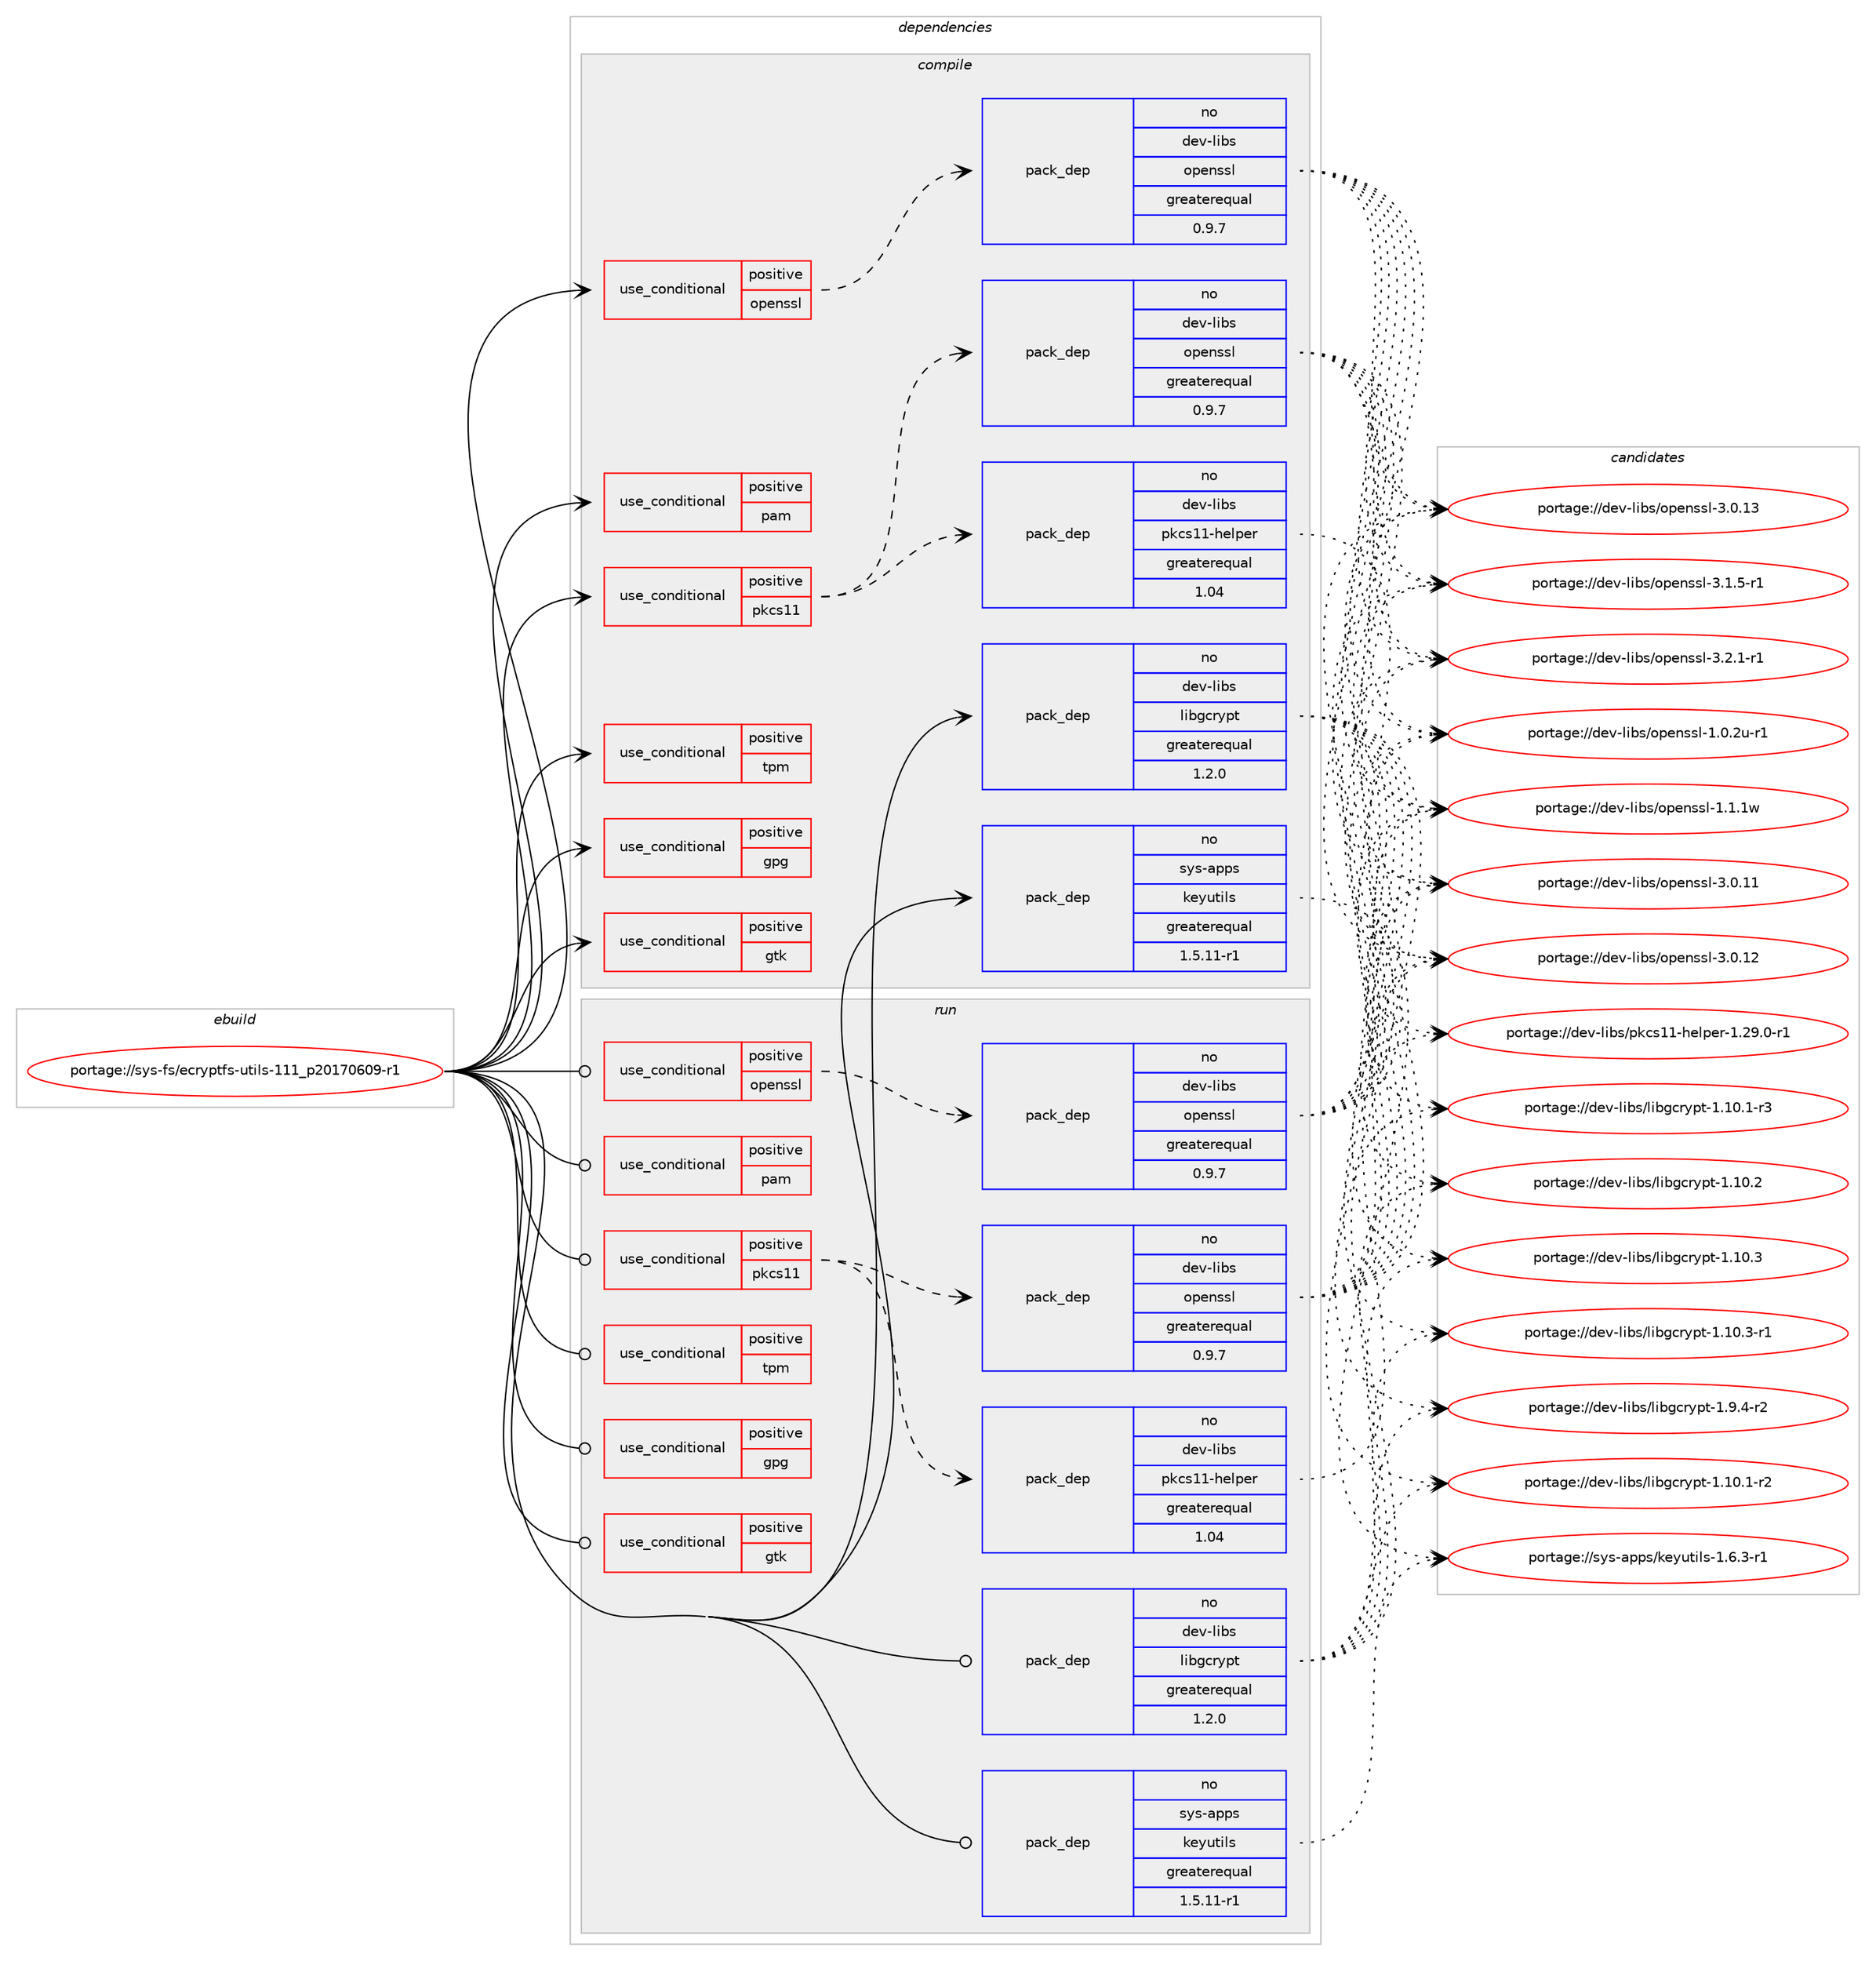 digraph prolog {

# *************
# Graph options
# *************

newrank=true;
concentrate=true;
compound=true;
graph [rankdir=LR,fontname=Helvetica,fontsize=10,ranksep=1.5];#, ranksep=2.5, nodesep=0.2];
edge  [arrowhead=vee];
node  [fontname=Helvetica,fontsize=10];

# **********
# The ebuild
# **********

subgraph cluster_leftcol {
color=gray;
rank=same;
label=<<i>ebuild</i>>;
id [label="portage://sys-fs/ecryptfs-utils-111_p20170609-r1", color=red, width=4, href="../sys-fs/ecryptfs-utils-111_p20170609-r1.svg"];
}

# ****************
# The dependencies
# ****************

subgraph cluster_midcol {
color=gray;
label=<<i>dependencies</i>>;
subgraph cluster_compile {
fillcolor="#eeeeee";
style=filled;
label=<<i>compile</i>>;
subgraph cond11174 {
dependency15770 [label=<<TABLE BORDER="0" CELLBORDER="1" CELLSPACING="0" CELLPADDING="4"><TR><TD ROWSPAN="3" CELLPADDING="10">use_conditional</TD></TR><TR><TD>positive</TD></TR><TR><TD>gpg</TD></TR></TABLE>>, shape=none, color=red];
# *** BEGIN UNKNOWN DEPENDENCY TYPE (TODO) ***
# dependency15770 -> package_dependency(portage://sys-fs/ecryptfs-utils-111_p20170609-r1,install,no,app-crypt,gpgme,none,[,,],any_same_slot,[])
# *** END UNKNOWN DEPENDENCY TYPE (TODO) ***

}
id:e -> dependency15770:w [weight=20,style="solid",arrowhead="vee"];
subgraph cond11175 {
dependency15771 [label=<<TABLE BORDER="0" CELLBORDER="1" CELLSPACING="0" CELLPADDING="4"><TR><TD ROWSPAN="3" CELLPADDING="10">use_conditional</TD></TR><TR><TD>positive</TD></TR><TR><TD>gtk</TD></TR></TABLE>>, shape=none, color=red];
# *** BEGIN UNKNOWN DEPENDENCY TYPE (TODO) ***
# dependency15771 -> package_dependency(portage://sys-fs/ecryptfs-utils-111_p20170609-r1,install,no,x11-libs,gtk+,none,[,,],[slot(2)],[])
# *** END UNKNOWN DEPENDENCY TYPE (TODO) ***

}
id:e -> dependency15771:w [weight=20,style="solid",arrowhead="vee"];
subgraph cond11176 {
dependency15772 [label=<<TABLE BORDER="0" CELLBORDER="1" CELLSPACING="0" CELLPADDING="4"><TR><TD ROWSPAN="3" CELLPADDING="10">use_conditional</TD></TR><TR><TD>positive</TD></TR><TR><TD>openssl</TD></TR></TABLE>>, shape=none, color=red];
subgraph pack4446 {
dependency15773 [label=<<TABLE BORDER="0" CELLBORDER="1" CELLSPACING="0" CELLPADDING="4" WIDTH="220"><TR><TD ROWSPAN="6" CELLPADDING="30">pack_dep</TD></TR><TR><TD WIDTH="110">no</TD></TR><TR><TD>dev-libs</TD></TR><TR><TD>openssl</TD></TR><TR><TD>greaterequal</TD></TR><TR><TD>0.9.7</TD></TR></TABLE>>, shape=none, color=blue];
}
dependency15772:e -> dependency15773:w [weight=20,style="dashed",arrowhead="vee"];
}
id:e -> dependency15772:w [weight=20,style="solid",arrowhead="vee"];
subgraph cond11177 {
dependency15774 [label=<<TABLE BORDER="0" CELLBORDER="1" CELLSPACING="0" CELLPADDING="4"><TR><TD ROWSPAN="3" CELLPADDING="10">use_conditional</TD></TR><TR><TD>positive</TD></TR><TR><TD>pam</TD></TR></TABLE>>, shape=none, color=red];
# *** BEGIN UNKNOWN DEPENDENCY TYPE (TODO) ***
# dependency15774 -> package_dependency(portage://sys-fs/ecryptfs-utils-111_p20170609-r1,install,no,sys-libs,pam,none,[,,],[],[])
# *** END UNKNOWN DEPENDENCY TYPE (TODO) ***

}
id:e -> dependency15774:w [weight=20,style="solid",arrowhead="vee"];
subgraph cond11178 {
dependency15775 [label=<<TABLE BORDER="0" CELLBORDER="1" CELLSPACING="0" CELLPADDING="4"><TR><TD ROWSPAN="3" CELLPADDING="10">use_conditional</TD></TR><TR><TD>positive</TD></TR><TR><TD>pkcs11</TD></TR></TABLE>>, shape=none, color=red];
subgraph pack4447 {
dependency15776 [label=<<TABLE BORDER="0" CELLBORDER="1" CELLSPACING="0" CELLPADDING="4" WIDTH="220"><TR><TD ROWSPAN="6" CELLPADDING="30">pack_dep</TD></TR><TR><TD WIDTH="110">no</TD></TR><TR><TD>dev-libs</TD></TR><TR><TD>openssl</TD></TR><TR><TD>greaterequal</TD></TR><TR><TD>0.9.7</TD></TR></TABLE>>, shape=none, color=blue];
}
dependency15775:e -> dependency15776:w [weight=20,style="dashed",arrowhead="vee"];
subgraph pack4448 {
dependency15777 [label=<<TABLE BORDER="0" CELLBORDER="1" CELLSPACING="0" CELLPADDING="4" WIDTH="220"><TR><TD ROWSPAN="6" CELLPADDING="30">pack_dep</TD></TR><TR><TD WIDTH="110">no</TD></TR><TR><TD>dev-libs</TD></TR><TR><TD>pkcs11-helper</TD></TR><TR><TD>greaterequal</TD></TR><TR><TD>1.04</TD></TR></TABLE>>, shape=none, color=blue];
}
dependency15775:e -> dependency15777:w [weight=20,style="dashed",arrowhead="vee"];
}
id:e -> dependency15775:w [weight=20,style="solid",arrowhead="vee"];
subgraph cond11179 {
dependency15778 [label=<<TABLE BORDER="0" CELLBORDER="1" CELLSPACING="0" CELLPADDING="4"><TR><TD ROWSPAN="3" CELLPADDING="10">use_conditional</TD></TR><TR><TD>positive</TD></TR><TR><TD>tpm</TD></TR></TABLE>>, shape=none, color=red];
# *** BEGIN UNKNOWN DEPENDENCY TYPE (TODO) ***
# dependency15778 -> package_dependency(portage://sys-fs/ecryptfs-utils-111_p20170609-r1,install,no,app-crypt,trousers,none,[,,],[],[])
# *** END UNKNOWN DEPENDENCY TYPE (TODO) ***

}
id:e -> dependency15778:w [weight=20,style="solid",arrowhead="vee"];
# *** BEGIN UNKNOWN DEPENDENCY TYPE (TODO) ***
# id -> package_dependency(portage://sys-fs/ecryptfs-utils-111_p20170609-r1,install,no,dev-libs,glib,none,[,,],[slot(2)],[])
# *** END UNKNOWN DEPENDENCY TYPE (TODO) ***

subgraph pack4449 {
dependency15779 [label=<<TABLE BORDER="0" CELLBORDER="1" CELLSPACING="0" CELLPADDING="4" WIDTH="220"><TR><TD ROWSPAN="6" CELLPADDING="30">pack_dep</TD></TR><TR><TD WIDTH="110">no</TD></TR><TR><TD>dev-libs</TD></TR><TR><TD>libgcrypt</TD></TR><TR><TD>greaterequal</TD></TR><TR><TD>1.2.0</TD></TR></TABLE>>, shape=none, color=blue];
}
id:e -> dependency15779:w [weight=20,style="solid",arrowhead="vee"];
# *** BEGIN UNKNOWN DEPENDENCY TYPE (TODO) ***
# id -> package_dependency(portage://sys-fs/ecryptfs-utils-111_p20170609-r1,install,no,dev-libs,nss,none,[,,],[],[])
# *** END UNKNOWN DEPENDENCY TYPE (TODO) ***

subgraph pack4450 {
dependency15780 [label=<<TABLE BORDER="0" CELLBORDER="1" CELLSPACING="0" CELLPADDING="4" WIDTH="220"><TR><TD ROWSPAN="6" CELLPADDING="30">pack_dep</TD></TR><TR><TD WIDTH="110">no</TD></TR><TR><TD>sys-apps</TD></TR><TR><TD>keyutils</TD></TR><TR><TD>greaterequal</TD></TR><TR><TD>1.5.11-r1</TD></TR></TABLE>>, shape=none, color=blue];
}
id:e -> dependency15780:w [weight=20,style="solid",arrowhead="vee"];
# *** BEGIN UNKNOWN DEPENDENCY TYPE (TODO) ***
# id -> package_dependency(portage://sys-fs/ecryptfs-utils-111_p20170609-r1,install,no,sys-process,lsof,none,[,,],[],[])
# *** END UNKNOWN DEPENDENCY TYPE (TODO) ***

}
subgraph cluster_compileandrun {
fillcolor="#eeeeee";
style=filled;
label=<<i>compile and run</i>>;
}
subgraph cluster_run {
fillcolor="#eeeeee";
style=filled;
label=<<i>run</i>>;
subgraph cond11180 {
dependency15781 [label=<<TABLE BORDER="0" CELLBORDER="1" CELLSPACING="0" CELLPADDING="4"><TR><TD ROWSPAN="3" CELLPADDING="10">use_conditional</TD></TR><TR><TD>positive</TD></TR><TR><TD>gpg</TD></TR></TABLE>>, shape=none, color=red];
# *** BEGIN UNKNOWN DEPENDENCY TYPE (TODO) ***
# dependency15781 -> package_dependency(portage://sys-fs/ecryptfs-utils-111_p20170609-r1,run,no,app-crypt,gpgme,none,[,,],any_same_slot,[])
# *** END UNKNOWN DEPENDENCY TYPE (TODO) ***

}
id:e -> dependency15781:w [weight=20,style="solid",arrowhead="odot"];
subgraph cond11181 {
dependency15782 [label=<<TABLE BORDER="0" CELLBORDER="1" CELLSPACING="0" CELLPADDING="4"><TR><TD ROWSPAN="3" CELLPADDING="10">use_conditional</TD></TR><TR><TD>positive</TD></TR><TR><TD>gtk</TD></TR></TABLE>>, shape=none, color=red];
# *** BEGIN UNKNOWN DEPENDENCY TYPE (TODO) ***
# dependency15782 -> package_dependency(portage://sys-fs/ecryptfs-utils-111_p20170609-r1,run,no,x11-libs,gtk+,none,[,,],[slot(2)],[])
# *** END UNKNOWN DEPENDENCY TYPE (TODO) ***

}
id:e -> dependency15782:w [weight=20,style="solid",arrowhead="odot"];
subgraph cond11182 {
dependency15783 [label=<<TABLE BORDER="0" CELLBORDER="1" CELLSPACING="0" CELLPADDING="4"><TR><TD ROWSPAN="3" CELLPADDING="10">use_conditional</TD></TR><TR><TD>positive</TD></TR><TR><TD>openssl</TD></TR></TABLE>>, shape=none, color=red];
subgraph pack4451 {
dependency15784 [label=<<TABLE BORDER="0" CELLBORDER="1" CELLSPACING="0" CELLPADDING="4" WIDTH="220"><TR><TD ROWSPAN="6" CELLPADDING="30">pack_dep</TD></TR><TR><TD WIDTH="110">no</TD></TR><TR><TD>dev-libs</TD></TR><TR><TD>openssl</TD></TR><TR><TD>greaterequal</TD></TR><TR><TD>0.9.7</TD></TR></TABLE>>, shape=none, color=blue];
}
dependency15783:e -> dependency15784:w [weight=20,style="dashed",arrowhead="vee"];
}
id:e -> dependency15783:w [weight=20,style="solid",arrowhead="odot"];
subgraph cond11183 {
dependency15785 [label=<<TABLE BORDER="0" CELLBORDER="1" CELLSPACING="0" CELLPADDING="4"><TR><TD ROWSPAN="3" CELLPADDING="10">use_conditional</TD></TR><TR><TD>positive</TD></TR><TR><TD>pam</TD></TR></TABLE>>, shape=none, color=red];
# *** BEGIN UNKNOWN DEPENDENCY TYPE (TODO) ***
# dependency15785 -> package_dependency(portage://sys-fs/ecryptfs-utils-111_p20170609-r1,run,no,sys-libs,pam,none,[,,],[],[])
# *** END UNKNOWN DEPENDENCY TYPE (TODO) ***

}
id:e -> dependency15785:w [weight=20,style="solid",arrowhead="odot"];
subgraph cond11184 {
dependency15786 [label=<<TABLE BORDER="0" CELLBORDER="1" CELLSPACING="0" CELLPADDING="4"><TR><TD ROWSPAN="3" CELLPADDING="10">use_conditional</TD></TR><TR><TD>positive</TD></TR><TR><TD>pkcs11</TD></TR></TABLE>>, shape=none, color=red];
subgraph pack4452 {
dependency15787 [label=<<TABLE BORDER="0" CELLBORDER="1" CELLSPACING="0" CELLPADDING="4" WIDTH="220"><TR><TD ROWSPAN="6" CELLPADDING="30">pack_dep</TD></TR><TR><TD WIDTH="110">no</TD></TR><TR><TD>dev-libs</TD></TR><TR><TD>openssl</TD></TR><TR><TD>greaterequal</TD></TR><TR><TD>0.9.7</TD></TR></TABLE>>, shape=none, color=blue];
}
dependency15786:e -> dependency15787:w [weight=20,style="dashed",arrowhead="vee"];
subgraph pack4453 {
dependency15788 [label=<<TABLE BORDER="0" CELLBORDER="1" CELLSPACING="0" CELLPADDING="4" WIDTH="220"><TR><TD ROWSPAN="6" CELLPADDING="30">pack_dep</TD></TR><TR><TD WIDTH="110">no</TD></TR><TR><TD>dev-libs</TD></TR><TR><TD>pkcs11-helper</TD></TR><TR><TD>greaterequal</TD></TR><TR><TD>1.04</TD></TR></TABLE>>, shape=none, color=blue];
}
dependency15786:e -> dependency15788:w [weight=20,style="dashed",arrowhead="vee"];
}
id:e -> dependency15786:w [weight=20,style="solid",arrowhead="odot"];
subgraph cond11185 {
dependency15789 [label=<<TABLE BORDER="0" CELLBORDER="1" CELLSPACING="0" CELLPADDING="4"><TR><TD ROWSPAN="3" CELLPADDING="10">use_conditional</TD></TR><TR><TD>positive</TD></TR><TR><TD>tpm</TD></TR></TABLE>>, shape=none, color=red];
# *** BEGIN UNKNOWN DEPENDENCY TYPE (TODO) ***
# dependency15789 -> package_dependency(portage://sys-fs/ecryptfs-utils-111_p20170609-r1,run,no,app-crypt,trousers,none,[,,],[],[])
# *** END UNKNOWN DEPENDENCY TYPE (TODO) ***

}
id:e -> dependency15789:w [weight=20,style="solid",arrowhead="odot"];
subgraph pack4454 {
dependency15790 [label=<<TABLE BORDER="0" CELLBORDER="1" CELLSPACING="0" CELLPADDING="4" WIDTH="220"><TR><TD ROWSPAN="6" CELLPADDING="30">pack_dep</TD></TR><TR><TD WIDTH="110">no</TD></TR><TR><TD>dev-libs</TD></TR><TR><TD>libgcrypt</TD></TR><TR><TD>greaterequal</TD></TR><TR><TD>1.2.0</TD></TR></TABLE>>, shape=none, color=blue];
}
id:e -> dependency15790:w [weight=20,style="solid",arrowhead="odot"];
# *** BEGIN UNKNOWN DEPENDENCY TYPE (TODO) ***
# id -> package_dependency(portage://sys-fs/ecryptfs-utils-111_p20170609-r1,run,no,dev-libs,nss,none,[,,],[],[])
# *** END UNKNOWN DEPENDENCY TYPE (TODO) ***

subgraph pack4455 {
dependency15791 [label=<<TABLE BORDER="0" CELLBORDER="1" CELLSPACING="0" CELLPADDING="4" WIDTH="220"><TR><TD ROWSPAN="6" CELLPADDING="30">pack_dep</TD></TR><TR><TD WIDTH="110">no</TD></TR><TR><TD>sys-apps</TD></TR><TR><TD>keyutils</TD></TR><TR><TD>greaterequal</TD></TR><TR><TD>1.5.11-r1</TD></TR></TABLE>>, shape=none, color=blue];
}
id:e -> dependency15791:w [weight=20,style="solid",arrowhead="odot"];
# *** BEGIN UNKNOWN DEPENDENCY TYPE (TODO) ***
# id -> package_dependency(portage://sys-fs/ecryptfs-utils-111_p20170609-r1,run,no,sys-process,lsof,none,[,,],[],[])
# *** END UNKNOWN DEPENDENCY TYPE (TODO) ***

}
}

# **************
# The candidates
# **************

subgraph cluster_choices {
rank=same;
color=gray;
label=<<i>candidates</i>>;

subgraph choice4446 {
color=black;
nodesep=1;
choice1001011184510810598115471111121011101151151084549464846501174511449 [label="portage://dev-libs/openssl-1.0.2u-r1", color=red, width=4,href="../dev-libs/openssl-1.0.2u-r1.svg"];
choice100101118451081059811547111112101110115115108454946494649119 [label="portage://dev-libs/openssl-1.1.1w", color=red, width=4,href="../dev-libs/openssl-1.1.1w.svg"];
choice10010111845108105981154711111210111011511510845514648464949 [label="portage://dev-libs/openssl-3.0.11", color=red, width=4,href="../dev-libs/openssl-3.0.11.svg"];
choice10010111845108105981154711111210111011511510845514648464950 [label="portage://dev-libs/openssl-3.0.12", color=red, width=4,href="../dev-libs/openssl-3.0.12.svg"];
choice10010111845108105981154711111210111011511510845514648464951 [label="portage://dev-libs/openssl-3.0.13", color=red, width=4,href="../dev-libs/openssl-3.0.13.svg"];
choice1001011184510810598115471111121011101151151084551464946534511449 [label="portage://dev-libs/openssl-3.1.5-r1", color=red, width=4,href="../dev-libs/openssl-3.1.5-r1.svg"];
choice1001011184510810598115471111121011101151151084551465046494511449 [label="portage://dev-libs/openssl-3.2.1-r1", color=red, width=4,href="../dev-libs/openssl-3.2.1-r1.svg"];
dependency15773:e -> choice1001011184510810598115471111121011101151151084549464846501174511449:w [style=dotted,weight="100"];
dependency15773:e -> choice100101118451081059811547111112101110115115108454946494649119:w [style=dotted,weight="100"];
dependency15773:e -> choice10010111845108105981154711111210111011511510845514648464949:w [style=dotted,weight="100"];
dependency15773:e -> choice10010111845108105981154711111210111011511510845514648464950:w [style=dotted,weight="100"];
dependency15773:e -> choice10010111845108105981154711111210111011511510845514648464951:w [style=dotted,weight="100"];
dependency15773:e -> choice1001011184510810598115471111121011101151151084551464946534511449:w [style=dotted,weight="100"];
dependency15773:e -> choice1001011184510810598115471111121011101151151084551465046494511449:w [style=dotted,weight="100"];
}
subgraph choice4447 {
color=black;
nodesep=1;
choice1001011184510810598115471111121011101151151084549464846501174511449 [label="portage://dev-libs/openssl-1.0.2u-r1", color=red, width=4,href="../dev-libs/openssl-1.0.2u-r1.svg"];
choice100101118451081059811547111112101110115115108454946494649119 [label="portage://dev-libs/openssl-1.1.1w", color=red, width=4,href="../dev-libs/openssl-1.1.1w.svg"];
choice10010111845108105981154711111210111011511510845514648464949 [label="portage://dev-libs/openssl-3.0.11", color=red, width=4,href="../dev-libs/openssl-3.0.11.svg"];
choice10010111845108105981154711111210111011511510845514648464950 [label="portage://dev-libs/openssl-3.0.12", color=red, width=4,href="../dev-libs/openssl-3.0.12.svg"];
choice10010111845108105981154711111210111011511510845514648464951 [label="portage://dev-libs/openssl-3.0.13", color=red, width=4,href="../dev-libs/openssl-3.0.13.svg"];
choice1001011184510810598115471111121011101151151084551464946534511449 [label="portage://dev-libs/openssl-3.1.5-r1", color=red, width=4,href="../dev-libs/openssl-3.1.5-r1.svg"];
choice1001011184510810598115471111121011101151151084551465046494511449 [label="portage://dev-libs/openssl-3.2.1-r1", color=red, width=4,href="../dev-libs/openssl-3.2.1-r1.svg"];
dependency15776:e -> choice1001011184510810598115471111121011101151151084549464846501174511449:w [style=dotted,weight="100"];
dependency15776:e -> choice100101118451081059811547111112101110115115108454946494649119:w [style=dotted,weight="100"];
dependency15776:e -> choice10010111845108105981154711111210111011511510845514648464949:w [style=dotted,weight="100"];
dependency15776:e -> choice10010111845108105981154711111210111011511510845514648464950:w [style=dotted,weight="100"];
dependency15776:e -> choice10010111845108105981154711111210111011511510845514648464951:w [style=dotted,weight="100"];
dependency15776:e -> choice1001011184510810598115471111121011101151151084551464946534511449:w [style=dotted,weight="100"];
dependency15776:e -> choice1001011184510810598115471111121011101151151084551465046494511449:w [style=dotted,weight="100"];
}
subgraph choice4448 {
color=black;
nodesep=1;
choice10010111845108105981154711210799115494945104101108112101114454946505746484511449 [label="portage://dev-libs/pkcs11-helper-1.29.0-r1", color=red, width=4,href="../dev-libs/pkcs11-helper-1.29.0-r1.svg"];
dependency15777:e -> choice10010111845108105981154711210799115494945104101108112101114454946505746484511449:w [style=dotted,weight="100"];
}
subgraph choice4449 {
color=black;
nodesep=1;
choice1001011184510810598115471081059810399114121112116454946494846494511450 [label="portage://dev-libs/libgcrypt-1.10.1-r2", color=red, width=4,href="../dev-libs/libgcrypt-1.10.1-r2.svg"];
choice1001011184510810598115471081059810399114121112116454946494846494511451 [label="portage://dev-libs/libgcrypt-1.10.1-r3", color=red, width=4,href="../dev-libs/libgcrypt-1.10.1-r3.svg"];
choice100101118451081059811547108105981039911412111211645494649484650 [label="portage://dev-libs/libgcrypt-1.10.2", color=red, width=4,href="../dev-libs/libgcrypt-1.10.2.svg"];
choice100101118451081059811547108105981039911412111211645494649484651 [label="portage://dev-libs/libgcrypt-1.10.3", color=red, width=4,href="../dev-libs/libgcrypt-1.10.3.svg"];
choice1001011184510810598115471081059810399114121112116454946494846514511449 [label="portage://dev-libs/libgcrypt-1.10.3-r1", color=red, width=4,href="../dev-libs/libgcrypt-1.10.3-r1.svg"];
choice10010111845108105981154710810598103991141211121164549465746524511450 [label="portage://dev-libs/libgcrypt-1.9.4-r2", color=red, width=4,href="../dev-libs/libgcrypt-1.9.4-r2.svg"];
dependency15779:e -> choice1001011184510810598115471081059810399114121112116454946494846494511450:w [style=dotted,weight="100"];
dependency15779:e -> choice1001011184510810598115471081059810399114121112116454946494846494511451:w [style=dotted,weight="100"];
dependency15779:e -> choice100101118451081059811547108105981039911412111211645494649484650:w [style=dotted,weight="100"];
dependency15779:e -> choice100101118451081059811547108105981039911412111211645494649484651:w [style=dotted,weight="100"];
dependency15779:e -> choice1001011184510810598115471081059810399114121112116454946494846514511449:w [style=dotted,weight="100"];
dependency15779:e -> choice10010111845108105981154710810598103991141211121164549465746524511450:w [style=dotted,weight="100"];
}
subgraph choice4450 {
color=black;
nodesep=1;
choice1151211154597112112115471071011211171161051081154549465446514511449 [label="portage://sys-apps/keyutils-1.6.3-r1", color=red, width=4,href="../sys-apps/keyutils-1.6.3-r1.svg"];
dependency15780:e -> choice1151211154597112112115471071011211171161051081154549465446514511449:w [style=dotted,weight="100"];
}
subgraph choice4451 {
color=black;
nodesep=1;
choice1001011184510810598115471111121011101151151084549464846501174511449 [label="portage://dev-libs/openssl-1.0.2u-r1", color=red, width=4,href="../dev-libs/openssl-1.0.2u-r1.svg"];
choice100101118451081059811547111112101110115115108454946494649119 [label="portage://dev-libs/openssl-1.1.1w", color=red, width=4,href="../dev-libs/openssl-1.1.1w.svg"];
choice10010111845108105981154711111210111011511510845514648464949 [label="portage://dev-libs/openssl-3.0.11", color=red, width=4,href="../dev-libs/openssl-3.0.11.svg"];
choice10010111845108105981154711111210111011511510845514648464950 [label="portage://dev-libs/openssl-3.0.12", color=red, width=4,href="../dev-libs/openssl-3.0.12.svg"];
choice10010111845108105981154711111210111011511510845514648464951 [label="portage://dev-libs/openssl-3.0.13", color=red, width=4,href="../dev-libs/openssl-3.0.13.svg"];
choice1001011184510810598115471111121011101151151084551464946534511449 [label="portage://dev-libs/openssl-3.1.5-r1", color=red, width=4,href="../dev-libs/openssl-3.1.5-r1.svg"];
choice1001011184510810598115471111121011101151151084551465046494511449 [label="portage://dev-libs/openssl-3.2.1-r1", color=red, width=4,href="../dev-libs/openssl-3.2.1-r1.svg"];
dependency15784:e -> choice1001011184510810598115471111121011101151151084549464846501174511449:w [style=dotted,weight="100"];
dependency15784:e -> choice100101118451081059811547111112101110115115108454946494649119:w [style=dotted,weight="100"];
dependency15784:e -> choice10010111845108105981154711111210111011511510845514648464949:w [style=dotted,weight="100"];
dependency15784:e -> choice10010111845108105981154711111210111011511510845514648464950:w [style=dotted,weight="100"];
dependency15784:e -> choice10010111845108105981154711111210111011511510845514648464951:w [style=dotted,weight="100"];
dependency15784:e -> choice1001011184510810598115471111121011101151151084551464946534511449:w [style=dotted,weight="100"];
dependency15784:e -> choice1001011184510810598115471111121011101151151084551465046494511449:w [style=dotted,weight="100"];
}
subgraph choice4452 {
color=black;
nodesep=1;
choice1001011184510810598115471111121011101151151084549464846501174511449 [label="portage://dev-libs/openssl-1.0.2u-r1", color=red, width=4,href="../dev-libs/openssl-1.0.2u-r1.svg"];
choice100101118451081059811547111112101110115115108454946494649119 [label="portage://dev-libs/openssl-1.1.1w", color=red, width=4,href="../dev-libs/openssl-1.1.1w.svg"];
choice10010111845108105981154711111210111011511510845514648464949 [label="portage://dev-libs/openssl-3.0.11", color=red, width=4,href="../dev-libs/openssl-3.0.11.svg"];
choice10010111845108105981154711111210111011511510845514648464950 [label="portage://dev-libs/openssl-3.0.12", color=red, width=4,href="../dev-libs/openssl-3.0.12.svg"];
choice10010111845108105981154711111210111011511510845514648464951 [label="portage://dev-libs/openssl-3.0.13", color=red, width=4,href="../dev-libs/openssl-3.0.13.svg"];
choice1001011184510810598115471111121011101151151084551464946534511449 [label="portage://dev-libs/openssl-3.1.5-r1", color=red, width=4,href="../dev-libs/openssl-3.1.5-r1.svg"];
choice1001011184510810598115471111121011101151151084551465046494511449 [label="portage://dev-libs/openssl-3.2.1-r1", color=red, width=4,href="../dev-libs/openssl-3.2.1-r1.svg"];
dependency15787:e -> choice1001011184510810598115471111121011101151151084549464846501174511449:w [style=dotted,weight="100"];
dependency15787:e -> choice100101118451081059811547111112101110115115108454946494649119:w [style=dotted,weight="100"];
dependency15787:e -> choice10010111845108105981154711111210111011511510845514648464949:w [style=dotted,weight="100"];
dependency15787:e -> choice10010111845108105981154711111210111011511510845514648464950:w [style=dotted,weight="100"];
dependency15787:e -> choice10010111845108105981154711111210111011511510845514648464951:w [style=dotted,weight="100"];
dependency15787:e -> choice1001011184510810598115471111121011101151151084551464946534511449:w [style=dotted,weight="100"];
dependency15787:e -> choice1001011184510810598115471111121011101151151084551465046494511449:w [style=dotted,weight="100"];
}
subgraph choice4453 {
color=black;
nodesep=1;
choice10010111845108105981154711210799115494945104101108112101114454946505746484511449 [label="portage://dev-libs/pkcs11-helper-1.29.0-r1", color=red, width=4,href="../dev-libs/pkcs11-helper-1.29.0-r1.svg"];
dependency15788:e -> choice10010111845108105981154711210799115494945104101108112101114454946505746484511449:w [style=dotted,weight="100"];
}
subgraph choice4454 {
color=black;
nodesep=1;
choice1001011184510810598115471081059810399114121112116454946494846494511450 [label="portage://dev-libs/libgcrypt-1.10.1-r2", color=red, width=4,href="../dev-libs/libgcrypt-1.10.1-r2.svg"];
choice1001011184510810598115471081059810399114121112116454946494846494511451 [label="portage://dev-libs/libgcrypt-1.10.1-r3", color=red, width=4,href="../dev-libs/libgcrypt-1.10.1-r3.svg"];
choice100101118451081059811547108105981039911412111211645494649484650 [label="portage://dev-libs/libgcrypt-1.10.2", color=red, width=4,href="../dev-libs/libgcrypt-1.10.2.svg"];
choice100101118451081059811547108105981039911412111211645494649484651 [label="portage://dev-libs/libgcrypt-1.10.3", color=red, width=4,href="../dev-libs/libgcrypt-1.10.3.svg"];
choice1001011184510810598115471081059810399114121112116454946494846514511449 [label="portage://dev-libs/libgcrypt-1.10.3-r1", color=red, width=4,href="../dev-libs/libgcrypt-1.10.3-r1.svg"];
choice10010111845108105981154710810598103991141211121164549465746524511450 [label="portage://dev-libs/libgcrypt-1.9.4-r2", color=red, width=4,href="../dev-libs/libgcrypt-1.9.4-r2.svg"];
dependency15790:e -> choice1001011184510810598115471081059810399114121112116454946494846494511450:w [style=dotted,weight="100"];
dependency15790:e -> choice1001011184510810598115471081059810399114121112116454946494846494511451:w [style=dotted,weight="100"];
dependency15790:e -> choice100101118451081059811547108105981039911412111211645494649484650:w [style=dotted,weight="100"];
dependency15790:e -> choice100101118451081059811547108105981039911412111211645494649484651:w [style=dotted,weight="100"];
dependency15790:e -> choice1001011184510810598115471081059810399114121112116454946494846514511449:w [style=dotted,weight="100"];
dependency15790:e -> choice10010111845108105981154710810598103991141211121164549465746524511450:w [style=dotted,weight="100"];
}
subgraph choice4455 {
color=black;
nodesep=1;
choice1151211154597112112115471071011211171161051081154549465446514511449 [label="portage://sys-apps/keyutils-1.6.3-r1", color=red, width=4,href="../sys-apps/keyutils-1.6.3-r1.svg"];
dependency15791:e -> choice1151211154597112112115471071011211171161051081154549465446514511449:w [style=dotted,weight="100"];
}
}

}
